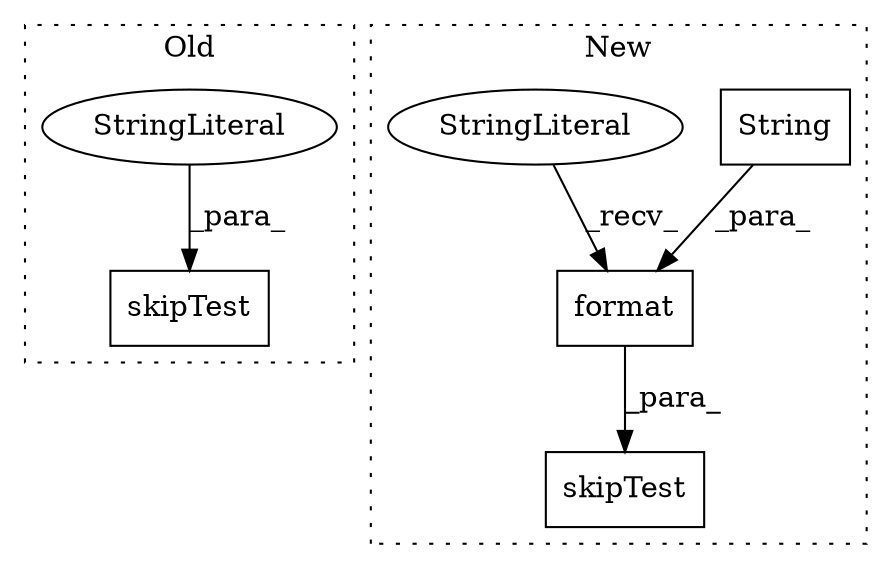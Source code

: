 digraph G {
subgraph cluster0 {
1 [label="skipTest" a="32" s="3744,3819" l="9,1" shape="box"];
6 [label="StringLiteral" a="45" s="3753" l="66" shape="ellipse"];
label = "Old";
style="dotted";
}
subgraph cluster1 {
2 [label="String" a="32" s="6450,6459" l="7,1" shape="box"];
3 [label="format" a="32" s="6443,6460" l="7,1" shape="box"];
4 [label="skipTest" a="32" s="6392,6461" l="9,1" shape="box"];
5 [label="StringLiteral" a="45" s="6401" l="41" shape="ellipse"];
label = "New";
style="dotted";
}
2 -> 3 [label="_para_"];
3 -> 4 [label="_para_"];
5 -> 3 [label="_recv_"];
6 -> 1 [label="_para_"];
}